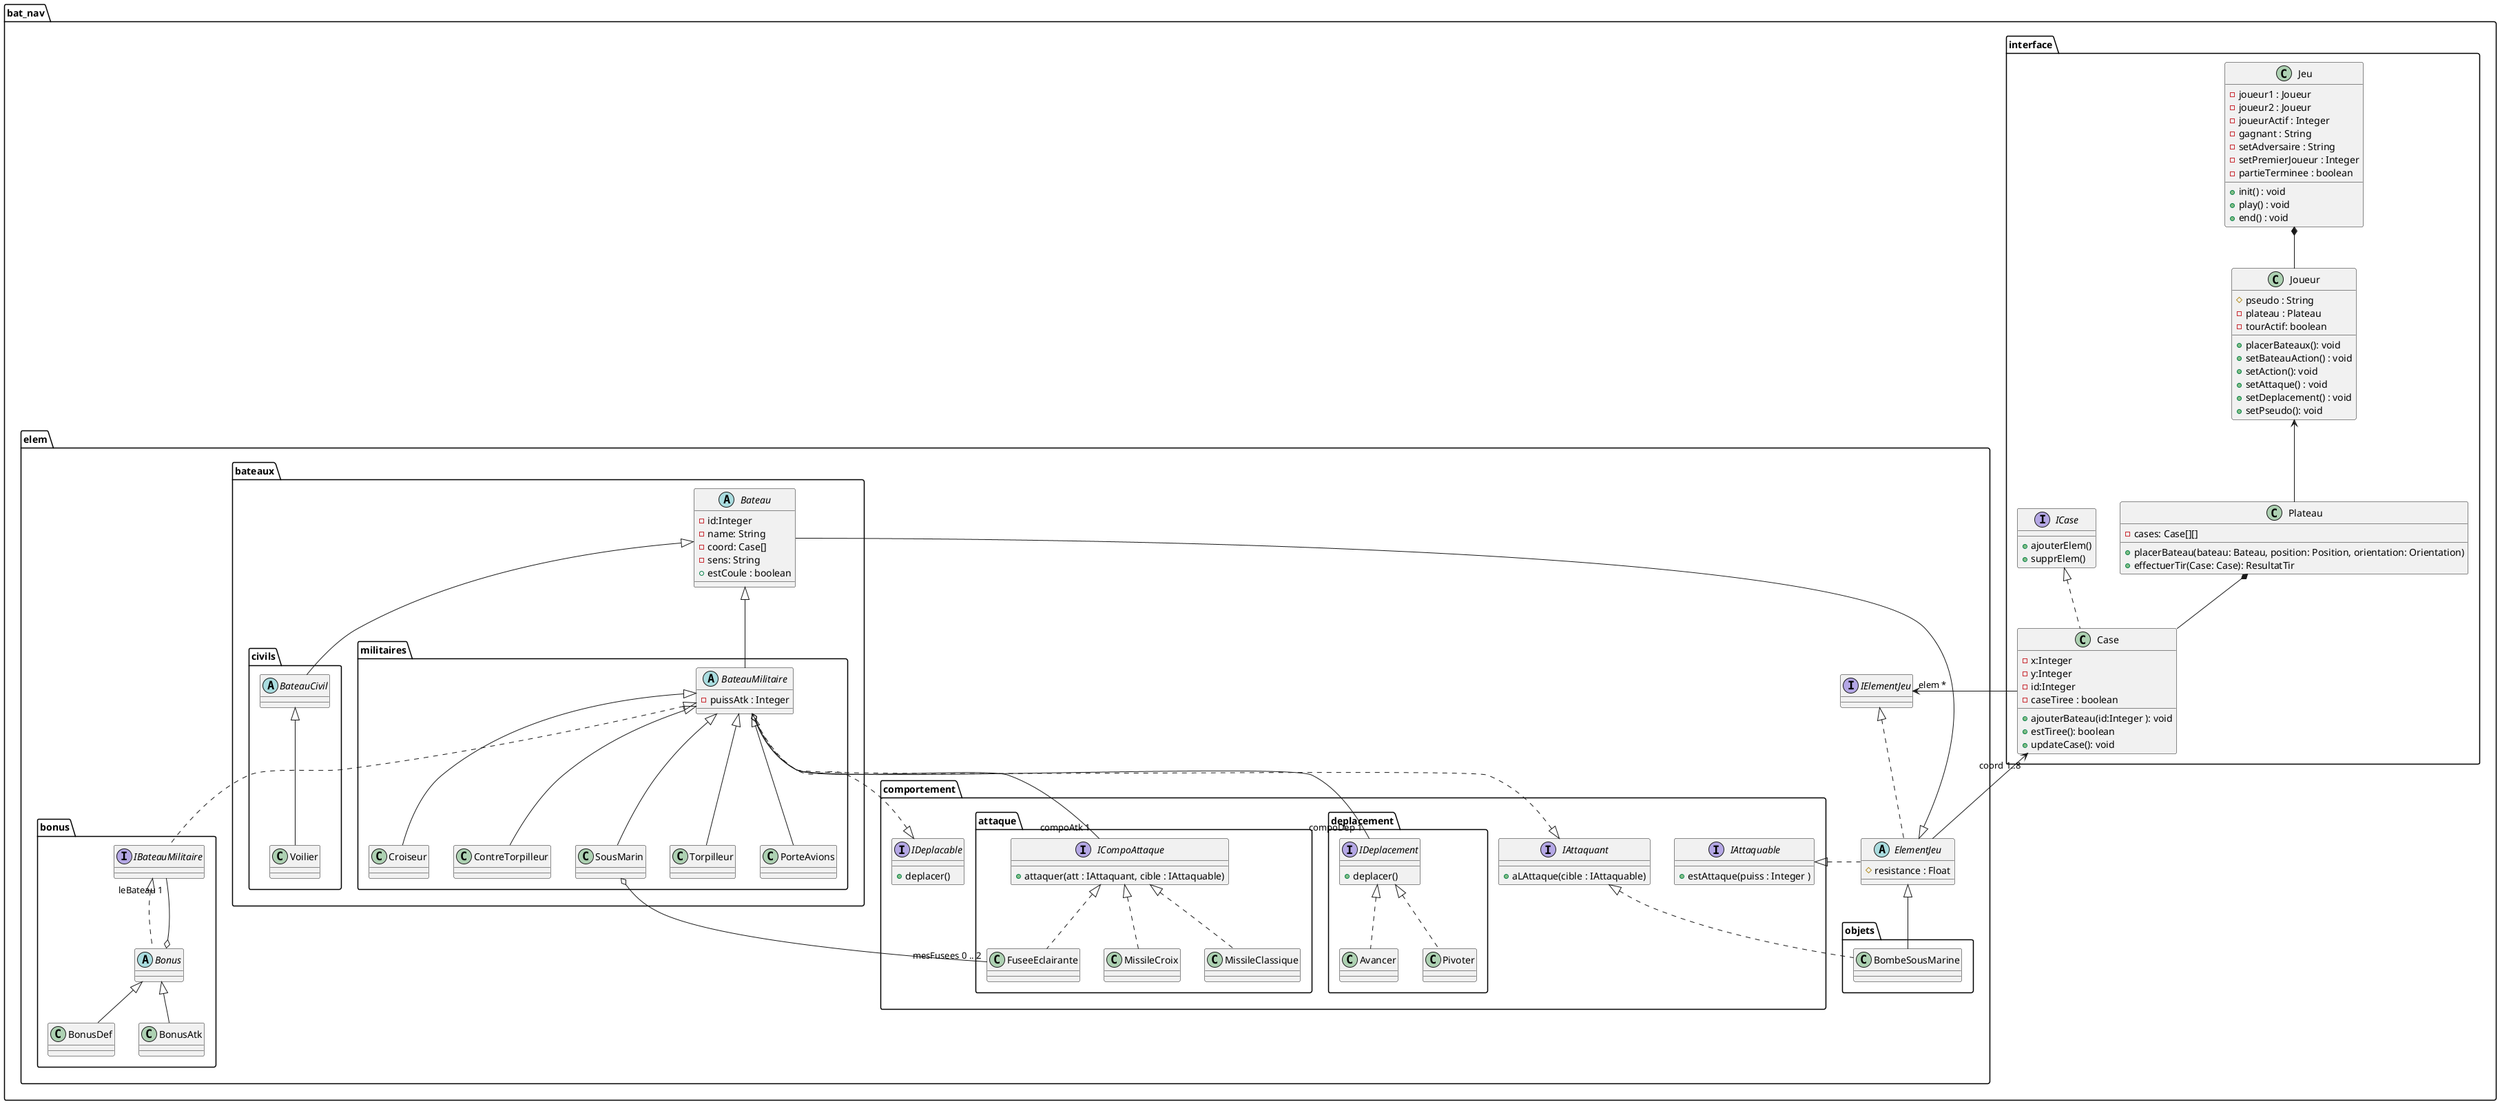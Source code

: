 @startuml Bataille Navale

package bat_nav{
    package bat_nav.interface{
        class Jeu {
            - joueur1 : Joueur
            - joueur2 : Joueur
            - joueurActif : Integer 
            - gagnant : String
            + init() : void
            + play() : void
            + end() : void
            - setAdversaire : String
            - setPremierJoueur : Integer 
            - partieTerminee : boolean
        }

        class Joueur {
            # pseudo : String
            - plateau : Plateau
            - tourActif: boolean
            + placerBateaux(): void
            + setBateauAction() : void
            + setAction(): void
            + setAttaque() : void
            + setDeplacement() : void
            + setPseudo(): void
        }
        class Plateau {
            - cases: Case[][]
            + placerBateau(bateau: Bateau, position: Position, orientation: Orientation)
            + effectuerTir(Case: Case): ResultatTir
        }

        interface ICase{
            + ajouterElem()
            + supprElem()
        }

        class Case {
            - x:Integer 
            - y:Integer 
            - id:Integer 
            - caseTiree : boolean
            + ajouterBateau(id:Integer ): void
            + estTiree(): boolean
            + updateCase(): void
        }

        Jeu *-- Joueur
        Joueur <-- Plateau
        Plateau *-- Case
        ICase <|.. Case
    }

    package bat_nav.elem{
        interface IElementJeu{}

        abstract ElementJeu{
            #resistance : Float
        }

        IElementJeu <|.. ElementJeu

        package bat_nav.elem.bateaux{
            abstract Bateau {
                - id:Integer 
                - name: String
                - coord: Case[]
                - sens: String
                + estCoule : boolean
                }

            ElementJeu <|-- Bateau
        
            package bat_nav.elem.bateaux.civils{
                abstract BateauCivil {}

                class Voilier {}

                BateauCivil <|-- Voilier
                Bateau <|-- BateauCivil
            }
                
            package bat_nav.elem.bateaux.militaires{
                abstract BateauMilitaire {
                    -puissAtk : Integer 
                }

                class PorteAvions {}

                class Croiseur{}

                class ContreTorpilleur{}

                class SousMarin{}

                class Torpilleur{}

                BateauMilitaire <|-- PorteAvions
                BateauMilitaire <|-- Croiseur
                BateauMilitaire <|-- ContreTorpilleur
                BateauMilitaire <|-- SousMarin
                BateauMilitaire <|-- Torpilleur
                Bateau <|-- BateauMilitaire
            }
        }

        package bat_nav.elem.objets{
            class BombeSousMarine {}

            ElementJeu <|-- BombeSousMarine
        }

        package bat_nav.elem.comportement{
            interface IAttaquant{
                + aLAttaque(cible : IAttaquable)
            }
            interface IAttaquable{
                + estAttaque(puiss : Integer )
            }
            interface IDeplacable{
                +deplacer()
            }

            package bat_nav.elem.comportement.attaque{
                interface ICompoAttaque{
                    +attaquer(att : IAttaquant, cible : IAttaquable)
                }
                class MissileClassique{}
                class MissileCroix{}
                class FuseeEclairante {}
                
                ICompoAttaque <|.. MissileClassique
                ICompoAttaque <|.. MissileCroix
                ICompoAttaque <|.. FuseeEclairante
            }

            package bat_nav.elem.comportement.deplacement{
                interface IDeplacement{
                    +deplacer()
                }
                class Avancer{}
                class Pivoter{}

                IDeplacement <|.. Avancer
                IDeplacement <|.. Pivoter
            }
        }

        package bat_nav.elem.bonus{
            interface IBateauMilitaire{}
            abstract Bonus{}
            class BonusDef{}
            class BonusAtk{}

            Bonus <|-- BonusAtk
            Bonus <|-- BonusDef
            IBateauMilitaire <|.. Bonus
            BateauMilitaire <|.. IBateauMilitaire
            Bonus o-- "leBateau 1" IBateauMilitaire

        }
    }
}
IAttaquable <|.. ElementJeu
IDeplacable <|.. BateauMilitaire
IAttaquant <|.. BateauMilitaire
IAttaquant <|.. BombeSousMarine
IElementJeu "elem *" <-- Case
Case "coord 1..8"<-- ElementJeu
SousMarin o-- "mesFusees 0 .. 2" FuseeEclairante
BateauMilitaire o-- "compoDep 1" IDeplacement
BateauMilitaire o-- "compoAtk 1" ICompoAttaque
@enduml
